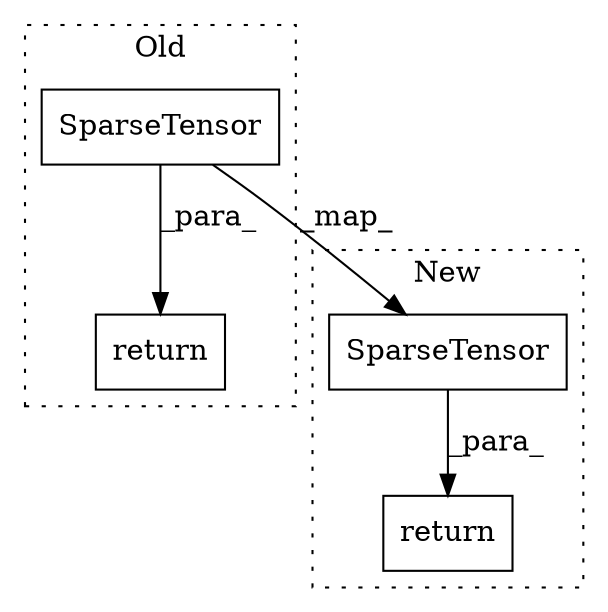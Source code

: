 digraph G {
subgraph cluster0 {
1 [label="SparseTensor" a="32" s="6307,6331" l="13,1" shape="box"];
4 [label="return" a="41" s="6427" l="7" shape="box"];
label = "Old";
style="dotted";
}
subgraph cluster1 {
2 [label="SparseTensor" a="32" s="6307,6331" l="13,1" shape="box"];
3 [label="return" a="41" s="6300" l="7" shape="box"];
label = "New";
style="dotted";
}
1 -> 4 [label="_para_"];
1 -> 2 [label="_map_"];
2 -> 3 [label="_para_"];
}
